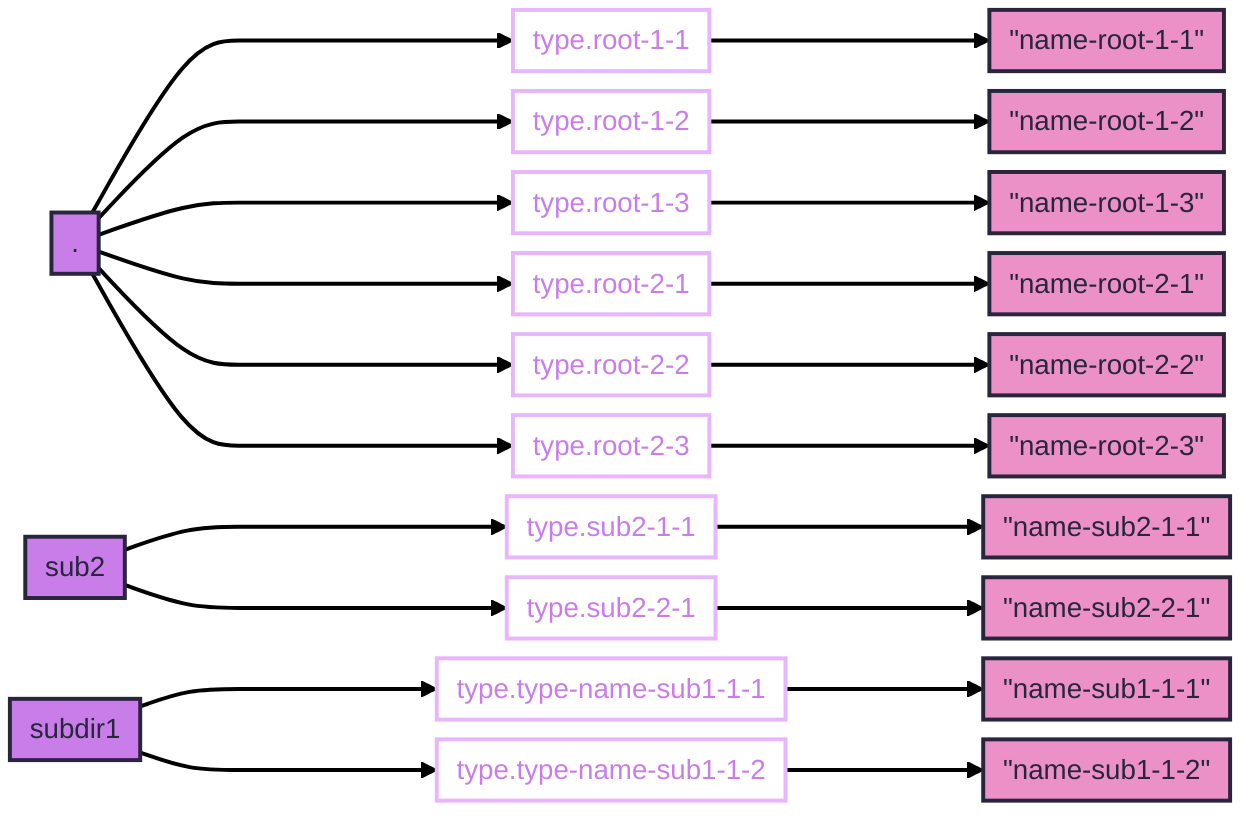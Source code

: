 ---
config:
  theme: redux
  flowchart:
    diagramPadding: 5
    padding: 5
    nodeSpacing: 10
    wrappingWidth: 700
---
flowchart LR
  classDef tf-path fill:#c87de8
  classDef tf-resource stroke:#e7b6fc,color:#c87de8,text-align:left
  classDef tf-int-mod fill:#e7b6fc,text-align:left
  classDef tf-ext-mod fill:#7da8e8,text-align:left
  classDef tf-name fill:#eb91c7
  p_root["."]:::tf-path
  p_root ----> r_root__root11["type.root-1-1"]:::tf-resource
  r_root__root11 ---> n_root__root11_n["#34;name-root-1-1#34;"]:::tf-name
  p_root ----> r_root__root12["type.root-1-2"]:::tf-resource
  r_root__root12 ---> n_root__root12_n["#34;name-root-1-2#34;"]:::tf-name
  p_root ----> r_root__root13["type.root-1-3"]:::tf-resource
  r_root__root13 ---> n_root__root13_n["#34;name-root-1-3#34;"]:::tf-name
  p_root ----> r_root__root21["type.root-2-1"]:::tf-resource
  r_root__root21 ---> n_root__root21_n["#34;name-root-2-1#34;"]:::tf-name
  p_root ----> r_root__root22["type.root-2-2"]:::tf-resource
  r_root__root22 ---> n_root__root22_n["#34;name-root-2-2#34;"]:::tf-name
  p_root ----> r_root__root23["type.root-2-3"]:::tf-resource
  r_root__root23 ---> n_root__root23_n["#34;name-root-2-3#34;"]:::tf-name
  p_sub2["sub2"]:::tf-path
  p_sub2 ----> r_sub2__sub211["type.sub2-1-1"]:::tf-resource
  r_sub2__sub211 ---> n_sub2__sub211_n["#34;name-sub2-1-1#34;"]:::tf-name
  p_sub2 ----> r_sub2__sub221["type.sub2-2-1"]:::tf-resource
  r_sub2__sub221 ---> n_sub2__sub221_n["#34;name-sub2-2-1#34;"]:::tf-name
  p_subdir1["subdir1"]:::tf-path
  p_subdir1 ----> r_subdir1__typenamesub111["type.type-name-sub1-1-1"]:::tf-resource
  r_subdir1__typenamesub111 ---> n_subdir1__typenamesub111_n["#34;name-sub1-1-1#34;"]:::tf-name
  p_subdir1 ----> r_subdir1__typenamesub112["type.type-name-sub1-1-2"]:::tf-resource
  r_subdir1__typenamesub112 ---> n_subdir1__typenamesub112_n["#34;name-sub1-1-2#34;"]:::tf-name